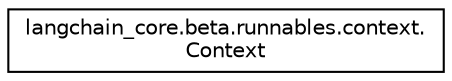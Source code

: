 digraph "Graphical Class Hierarchy"
{
 // LATEX_PDF_SIZE
  edge [fontname="Helvetica",fontsize="10",labelfontname="Helvetica",labelfontsize="10"];
  node [fontname="Helvetica",fontsize="10",shape=record];
  rankdir="LR";
  Node0 [label="langchain_core.beta.runnables.context.\lContext",height=0.2,width=0.4,color="black", fillcolor="white", style="filled",URL="$classlangchain__core_1_1beta_1_1runnables_1_1context_1_1Context.html",tooltip=" "];
}

